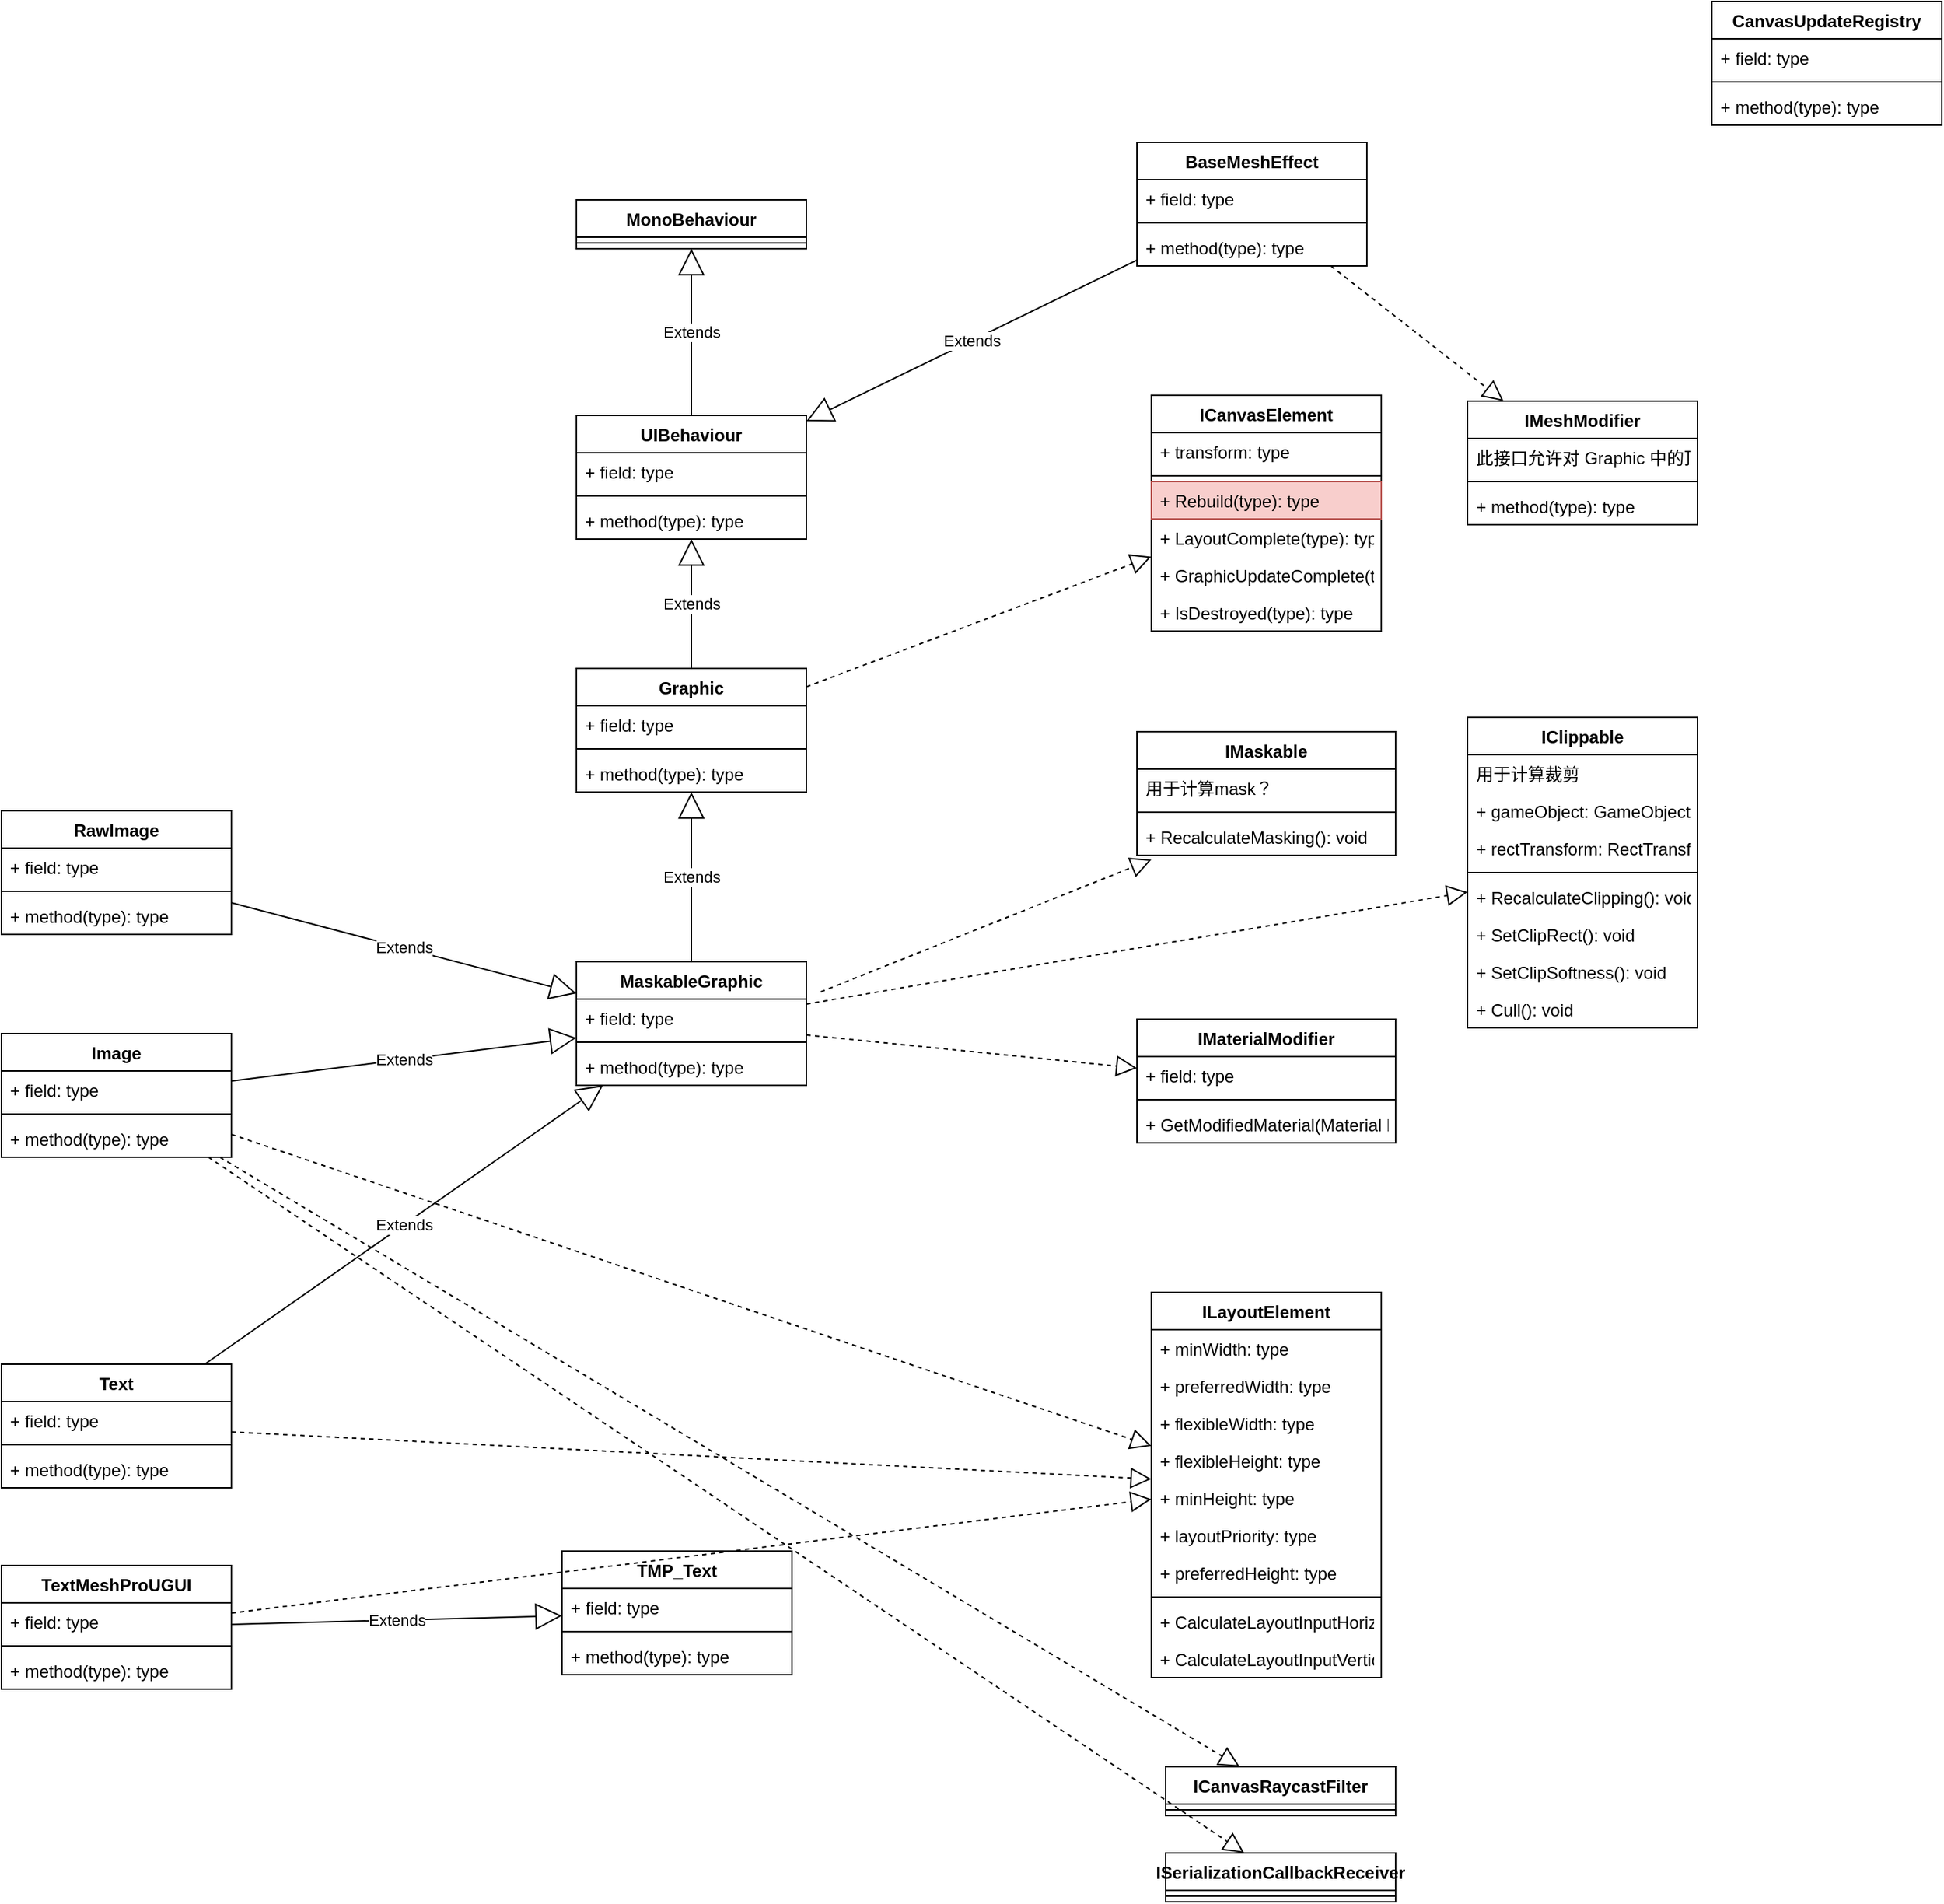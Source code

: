 <mxfile version="14.4.3" type="github">
  <diagram id="T_R-zbpseMZuv5c5Yp0V" name="Page-1">
    <mxGraphModel dx="2143" dy="1882" grid="1" gridSize="10" guides="1" tooltips="1" connect="1" arrows="1" fold="1" page="1" pageScale="1" pageWidth="827" pageHeight="1169" math="0" shadow="0">
      <root>
        <mxCell id="0" />
        <mxCell id="1" parent="0" />
        <mxCell id="h0jG4Cm5XonNIzGneuyf-1" value="Text" style="swimlane;fontStyle=1;align=center;verticalAlign=top;childLayout=stackLayout;horizontal=1;startSize=26;horizontalStack=0;resizeParent=1;resizeParentMax=0;resizeLast=0;collapsible=1;marginBottom=0;" parent="1" vertex="1">
          <mxGeometry x="-100" y="510" width="160" height="86" as="geometry" />
        </mxCell>
        <mxCell id="h0jG4Cm5XonNIzGneuyf-2" value="+ field: type" style="text;strokeColor=none;fillColor=none;align=left;verticalAlign=top;spacingLeft=4;spacingRight=4;overflow=hidden;rotatable=0;points=[[0,0.5],[1,0.5]];portConstraint=eastwest;" parent="h0jG4Cm5XonNIzGneuyf-1" vertex="1">
          <mxGeometry y="26" width="160" height="26" as="geometry" />
        </mxCell>
        <mxCell id="h0jG4Cm5XonNIzGneuyf-3" value="" style="line;strokeWidth=1;fillColor=none;align=left;verticalAlign=middle;spacingTop=-1;spacingLeft=3;spacingRight=3;rotatable=0;labelPosition=right;points=[];portConstraint=eastwest;" parent="h0jG4Cm5XonNIzGneuyf-1" vertex="1">
          <mxGeometry y="52" width="160" height="8" as="geometry" />
        </mxCell>
        <mxCell id="h0jG4Cm5XonNIzGneuyf-4" value="+ method(type): type" style="text;strokeColor=none;fillColor=none;align=left;verticalAlign=top;spacingLeft=4;spacingRight=4;overflow=hidden;rotatable=0;points=[[0,0.5],[1,0.5]];portConstraint=eastwest;" parent="h0jG4Cm5XonNIzGneuyf-1" vertex="1">
          <mxGeometry y="60" width="160" height="26" as="geometry" />
        </mxCell>
        <mxCell id="h0jG4Cm5XonNIzGneuyf-5" value="MaskableGraphic" style="swimlane;fontStyle=1;align=center;verticalAlign=top;childLayout=stackLayout;horizontal=1;startSize=26;horizontalStack=0;resizeParent=1;resizeParentMax=0;resizeLast=0;collapsible=1;marginBottom=0;" parent="1" vertex="1">
          <mxGeometry x="300" y="230" width="160" height="86" as="geometry" />
        </mxCell>
        <mxCell id="h0jG4Cm5XonNIzGneuyf-6" value="+ field: type" style="text;strokeColor=none;fillColor=none;align=left;verticalAlign=top;spacingLeft=4;spacingRight=4;overflow=hidden;rotatable=0;points=[[0,0.5],[1,0.5]];portConstraint=eastwest;" parent="h0jG4Cm5XonNIzGneuyf-5" vertex="1">
          <mxGeometry y="26" width="160" height="26" as="geometry" />
        </mxCell>
        <mxCell id="h0jG4Cm5XonNIzGneuyf-7" value="" style="line;strokeWidth=1;fillColor=none;align=left;verticalAlign=middle;spacingTop=-1;spacingLeft=3;spacingRight=3;rotatable=0;labelPosition=right;points=[];portConstraint=eastwest;" parent="h0jG4Cm5XonNIzGneuyf-5" vertex="1">
          <mxGeometry y="52" width="160" height="8" as="geometry" />
        </mxCell>
        <mxCell id="h0jG4Cm5XonNIzGneuyf-8" value="+ method(type): type" style="text;strokeColor=none;fillColor=none;align=left;verticalAlign=top;spacingLeft=4;spacingRight=4;overflow=hidden;rotatable=0;points=[[0,0.5],[1,0.5]];portConstraint=eastwest;" parent="h0jG4Cm5XonNIzGneuyf-5" vertex="1">
          <mxGeometry y="60" width="160" height="26" as="geometry" />
        </mxCell>
        <mxCell id="h0jG4Cm5XonNIzGneuyf-9" value="ILayoutElement" style="swimlane;fontStyle=1;align=center;verticalAlign=top;childLayout=stackLayout;horizontal=1;startSize=26;horizontalStack=0;resizeParent=1;resizeParentMax=0;resizeLast=0;collapsible=1;marginBottom=0;" parent="1" vertex="1">
          <mxGeometry x="700" y="460" width="160" height="268" as="geometry" />
        </mxCell>
        <mxCell id="h0jG4Cm5XonNIzGneuyf-10" value="+ minWidth: type" style="text;strokeColor=none;fillColor=none;align=left;verticalAlign=top;spacingLeft=4;spacingRight=4;overflow=hidden;rotatable=0;points=[[0,0.5],[1,0.5]];portConstraint=eastwest;" parent="h0jG4Cm5XonNIzGneuyf-9" vertex="1">
          <mxGeometry y="26" width="160" height="26" as="geometry" />
        </mxCell>
        <mxCell id="h0jG4Cm5XonNIzGneuyf-46" value="+ preferredWidth: type" style="text;strokeColor=none;fillColor=none;align=left;verticalAlign=top;spacingLeft=4;spacingRight=4;overflow=hidden;rotatable=0;points=[[0,0.5],[1,0.5]];portConstraint=eastwest;" parent="h0jG4Cm5XonNIzGneuyf-9" vertex="1">
          <mxGeometry y="52" width="160" height="26" as="geometry" />
        </mxCell>
        <mxCell id="h0jG4Cm5XonNIzGneuyf-47" value="+ flexibleWidth: type" style="text;strokeColor=none;fillColor=none;align=left;verticalAlign=top;spacingLeft=4;spacingRight=4;overflow=hidden;rotatable=0;points=[[0,0.5],[1,0.5]];portConstraint=eastwest;" parent="h0jG4Cm5XonNIzGneuyf-9" vertex="1">
          <mxGeometry y="78" width="160" height="26" as="geometry" />
        </mxCell>
        <mxCell id="h0jG4Cm5XonNIzGneuyf-50" value="+ flexibleHeight: type" style="text;strokeColor=none;fillColor=none;align=left;verticalAlign=top;spacingLeft=4;spacingRight=4;overflow=hidden;rotatable=0;points=[[0,0.5],[1,0.5]];portConstraint=eastwest;" parent="h0jG4Cm5XonNIzGneuyf-9" vertex="1">
          <mxGeometry y="104" width="160" height="26" as="geometry" />
        </mxCell>
        <mxCell id="h0jG4Cm5XonNIzGneuyf-48" value="+ minHeight: type" style="text;strokeColor=none;fillColor=none;align=left;verticalAlign=top;spacingLeft=4;spacingRight=4;overflow=hidden;rotatable=0;points=[[0,0.5],[1,0.5]];portConstraint=eastwest;" parent="h0jG4Cm5XonNIzGneuyf-9" vertex="1">
          <mxGeometry y="130" width="160" height="26" as="geometry" />
        </mxCell>
        <mxCell id="h0jG4Cm5XonNIzGneuyf-51" value="+ layoutPriority: type" style="text;strokeColor=none;fillColor=none;align=left;verticalAlign=top;spacingLeft=4;spacingRight=4;overflow=hidden;rotatable=0;points=[[0,0.5],[1,0.5]];portConstraint=eastwest;" parent="h0jG4Cm5XonNIzGneuyf-9" vertex="1">
          <mxGeometry y="156" width="160" height="26" as="geometry" />
        </mxCell>
        <mxCell id="h0jG4Cm5XonNIzGneuyf-49" value="+ preferredHeight: type" style="text;strokeColor=none;fillColor=none;align=left;verticalAlign=top;spacingLeft=4;spacingRight=4;overflow=hidden;rotatable=0;points=[[0,0.5],[1,0.5]];portConstraint=eastwest;" parent="h0jG4Cm5XonNIzGneuyf-9" vertex="1">
          <mxGeometry y="182" width="160" height="26" as="geometry" />
        </mxCell>
        <mxCell id="h0jG4Cm5XonNIzGneuyf-11" value="" style="line;strokeWidth=1;fillColor=none;align=left;verticalAlign=middle;spacingTop=-1;spacingLeft=3;spacingRight=3;rotatable=0;labelPosition=right;points=[];portConstraint=eastwest;" parent="h0jG4Cm5XonNIzGneuyf-9" vertex="1">
          <mxGeometry y="208" width="160" height="8" as="geometry" />
        </mxCell>
        <mxCell id="h0jG4Cm5XonNIzGneuyf-12" value="+ CalculateLayoutInputHorizontal(type): type" style="text;strokeColor=none;fillColor=none;align=left;verticalAlign=top;spacingLeft=4;spacingRight=4;overflow=hidden;rotatable=0;points=[[0,0.5],[1,0.5]];portConstraint=eastwest;" parent="h0jG4Cm5XonNIzGneuyf-9" vertex="1">
          <mxGeometry y="216" width="160" height="26" as="geometry" />
        </mxCell>
        <mxCell id="h0jG4Cm5XonNIzGneuyf-43" value="+ CalculateLayoutInputVertical(type): type" style="text;strokeColor=none;fillColor=none;align=left;verticalAlign=top;spacingLeft=4;spacingRight=4;overflow=hidden;rotatable=0;points=[[0,0.5],[1,0.5]];portConstraint=eastwest;" parent="h0jG4Cm5XonNIzGneuyf-9" vertex="1">
          <mxGeometry y="242" width="160" height="26" as="geometry" />
        </mxCell>
        <mxCell id="h0jG4Cm5XonNIzGneuyf-13" value="Extends" style="endArrow=block;endSize=16;endFill=0;html=1;" parent="1" source="h0jG4Cm5XonNIzGneuyf-1" target="h0jG4Cm5XonNIzGneuyf-5" edge="1">
          <mxGeometry width="160" relative="1" as="geometry">
            <mxPoint x="330" y="410" as="sourcePoint" />
            <mxPoint x="490" y="410" as="targetPoint" />
          </mxGeometry>
        </mxCell>
        <mxCell id="h0jG4Cm5XonNIzGneuyf-15" value="IMaterialModifier" style="swimlane;fontStyle=1;align=center;verticalAlign=top;childLayout=stackLayout;horizontal=1;startSize=26;horizontalStack=0;resizeParent=1;resizeParentMax=0;resizeLast=0;collapsible=1;marginBottom=0;" parent="1" vertex="1">
          <mxGeometry x="690" y="270" width="180" height="86" as="geometry" />
        </mxCell>
        <mxCell id="h0jG4Cm5XonNIzGneuyf-16" value="+ field: type" style="text;strokeColor=none;fillColor=none;align=left;verticalAlign=top;spacingLeft=4;spacingRight=4;overflow=hidden;rotatable=0;points=[[0,0.5],[1,0.5]];portConstraint=eastwest;" parent="h0jG4Cm5XonNIzGneuyf-15" vertex="1">
          <mxGeometry y="26" width="180" height="26" as="geometry" />
        </mxCell>
        <mxCell id="h0jG4Cm5XonNIzGneuyf-17" value="" style="line;strokeWidth=1;fillColor=none;align=left;verticalAlign=middle;spacingTop=-1;spacingLeft=3;spacingRight=3;rotatable=0;labelPosition=right;points=[];portConstraint=eastwest;" parent="h0jG4Cm5XonNIzGneuyf-15" vertex="1">
          <mxGeometry y="52" width="180" height="8" as="geometry" />
        </mxCell>
        <mxCell id="h0jG4Cm5XonNIzGneuyf-18" value="+ GetModifiedMaterial(Material baseMaterial): Material" style="text;strokeColor=none;fillColor=none;align=left;verticalAlign=top;spacingLeft=4;spacingRight=4;overflow=hidden;rotatable=0;points=[[0,0.5],[1,0.5]];portConstraint=eastwest;" parent="h0jG4Cm5XonNIzGneuyf-15" vertex="1">
          <mxGeometry y="60" width="180" height="26" as="geometry" />
        </mxCell>
        <mxCell id="h0jG4Cm5XonNIzGneuyf-19" value="IClippable" style="swimlane;fontStyle=1;align=center;verticalAlign=top;childLayout=stackLayout;horizontal=1;startSize=26;horizontalStack=0;resizeParent=1;resizeParentMax=0;resizeLast=0;collapsible=1;marginBottom=0;" parent="1" vertex="1">
          <mxGeometry x="920" y="60" width="160" height="216" as="geometry" />
        </mxCell>
        <mxCell id="h0jG4Cm5XonNIzGneuyf-20" value="用于计算裁剪" style="text;strokeColor=none;fillColor=none;align=left;verticalAlign=top;spacingLeft=4;spacingRight=4;overflow=hidden;rotatable=0;points=[[0,0.5],[1,0.5]];portConstraint=eastwest;" parent="h0jG4Cm5XonNIzGneuyf-19" vertex="1">
          <mxGeometry y="26" width="160" height="26" as="geometry" />
        </mxCell>
        <mxCell id="h0jG4Cm5XonNIzGneuyf-42" value="+ gameObject: GameObject" style="text;strokeColor=none;fillColor=none;align=left;verticalAlign=top;spacingLeft=4;spacingRight=4;overflow=hidden;rotatable=0;points=[[0,0.5],[1,0.5]];portConstraint=eastwest;" parent="h0jG4Cm5XonNIzGneuyf-19" vertex="1">
          <mxGeometry y="52" width="160" height="26" as="geometry" />
        </mxCell>
        <mxCell id="h0jG4Cm5XonNIzGneuyf-40" value="+ rectTransform: RectTransform" style="text;strokeColor=none;fillColor=none;align=left;verticalAlign=top;spacingLeft=4;spacingRight=4;overflow=hidden;rotatable=0;points=[[0,0.5],[1,0.5]];portConstraint=eastwest;" parent="h0jG4Cm5XonNIzGneuyf-19" vertex="1">
          <mxGeometry y="78" width="160" height="26" as="geometry" />
        </mxCell>
        <mxCell id="h0jG4Cm5XonNIzGneuyf-21" value="" style="line;strokeWidth=1;fillColor=none;align=left;verticalAlign=middle;spacingTop=-1;spacingLeft=3;spacingRight=3;rotatable=0;labelPosition=right;points=[];portConstraint=eastwest;" parent="h0jG4Cm5XonNIzGneuyf-19" vertex="1">
          <mxGeometry y="104" width="160" height="8" as="geometry" />
        </mxCell>
        <mxCell id="h0jG4Cm5XonNIzGneuyf-22" value="+ RecalculateClipping(): void" style="text;strokeColor=none;fillColor=none;align=left;verticalAlign=top;spacingLeft=4;spacingRight=4;overflow=hidden;rotatable=0;points=[[0,0.5],[1,0.5]];portConstraint=eastwest;" parent="h0jG4Cm5XonNIzGneuyf-19" vertex="1">
          <mxGeometry y="112" width="160" height="26" as="geometry" />
        </mxCell>
        <mxCell id="h0jG4Cm5XonNIzGneuyf-37" value="+ SetClipRect(): void" style="text;strokeColor=none;fillColor=none;align=left;verticalAlign=top;spacingLeft=4;spacingRight=4;overflow=hidden;rotatable=0;points=[[0,0.5],[1,0.5]];portConstraint=eastwest;" parent="h0jG4Cm5XonNIzGneuyf-19" vertex="1">
          <mxGeometry y="138" width="160" height="26" as="geometry" />
        </mxCell>
        <mxCell id="h0jG4Cm5XonNIzGneuyf-38" value="+ SetClipSoftness(): void" style="text;strokeColor=none;fillColor=none;align=left;verticalAlign=top;spacingLeft=4;spacingRight=4;overflow=hidden;rotatable=0;points=[[0,0.5],[1,0.5]];portConstraint=eastwest;" parent="h0jG4Cm5XonNIzGneuyf-19" vertex="1">
          <mxGeometry y="164" width="160" height="26" as="geometry" />
        </mxCell>
        <mxCell id="h0jG4Cm5XonNIzGneuyf-39" value="+ Cull(): void" style="text;strokeColor=none;fillColor=none;align=left;verticalAlign=top;spacingLeft=4;spacingRight=4;overflow=hidden;rotatable=0;points=[[0,0.5],[1,0.5]];portConstraint=eastwest;" parent="h0jG4Cm5XonNIzGneuyf-19" vertex="1">
          <mxGeometry y="190" width="160" height="26" as="geometry" />
        </mxCell>
        <mxCell id="h0jG4Cm5XonNIzGneuyf-23" value="IMaskable" style="swimlane;fontStyle=1;align=center;verticalAlign=top;childLayout=stackLayout;horizontal=1;startSize=26;horizontalStack=0;resizeParent=1;resizeParentMax=0;resizeLast=0;collapsible=1;marginBottom=0;" parent="1" vertex="1">
          <mxGeometry x="690" y="70" width="180" height="86" as="geometry" />
        </mxCell>
        <mxCell id="h0jG4Cm5XonNIzGneuyf-24" value="用于计算mask？" style="text;strokeColor=none;fillColor=none;align=left;verticalAlign=top;spacingLeft=4;spacingRight=4;overflow=hidden;rotatable=0;points=[[0,0.5],[1,0.5]];portConstraint=eastwest;" parent="h0jG4Cm5XonNIzGneuyf-23" vertex="1">
          <mxGeometry y="26" width="180" height="26" as="geometry" />
        </mxCell>
        <mxCell id="h0jG4Cm5XonNIzGneuyf-25" value="" style="line;strokeWidth=1;fillColor=none;align=left;verticalAlign=middle;spacingTop=-1;spacingLeft=3;spacingRight=3;rotatable=0;labelPosition=right;points=[];portConstraint=eastwest;" parent="h0jG4Cm5XonNIzGneuyf-23" vertex="1">
          <mxGeometry y="52" width="180" height="8" as="geometry" />
        </mxCell>
        <mxCell id="h0jG4Cm5XonNIzGneuyf-26" value="+ RecalculateMasking(): void" style="text;strokeColor=none;fillColor=none;align=left;verticalAlign=top;spacingLeft=4;spacingRight=4;overflow=hidden;rotatable=0;points=[[0,0.5],[1,0.5]];portConstraint=eastwest;" parent="h0jG4Cm5XonNIzGneuyf-23" vertex="1">
          <mxGeometry y="60" width="180" height="26" as="geometry" />
        </mxCell>
        <mxCell id="h0jG4Cm5XonNIzGneuyf-27" value="Graphic" style="swimlane;fontStyle=1;align=center;verticalAlign=top;childLayout=stackLayout;horizontal=1;startSize=26;horizontalStack=0;resizeParent=1;resizeParentMax=0;resizeLast=0;collapsible=1;marginBottom=0;" parent="1" vertex="1">
          <mxGeometry x="300" y="26" width="160" height="86" as="geometry" />
        </mxCell>
        <mxCell id="h0jG4Cm5XonNIzGneuyf-28" value="+ field: type" style="text;strokeColor=none;fillColor=none;align=left;verticalAlign=top;spacingLeft=4;spacingRight=4;overflow=hidden;rotatable=0;points=[[0,0.5],[1,0.5]];portConstraint=eastwest;" parent="h0jG4Cm5XonNIzGneuyf-27" vertex="1">
          <mxGeometry y="26" width="160" height="26" as="geometry" />
        </mxCell>
        <mxCell id="h0jG4Cm5XonNIzGneuyf-29" value="" style="line;strokeWidth=1;fillColor=none;align=left;verticalAlign=middle;spacingTop=-1;spacingLeft=3;spacingRight=3;rotatable=0;labelPosition=right;points=[];portConstraint=eastwest;" parent="h0jG4Cm5XonNIzGneuyf-27" vertex="1">
          <mxGeometry y="52" width="160" height="8" as="geometry" />
        </mxCell>
        <mxCell id="h0jG4Cm5XonNIzGneuyf-30" value="+ method(type): type" style="text;strokeColor=none;fillColor=none;align=left;verticalAlign=top;spacingLeft=4;spacingRight=4;overflow=hidden;rotatable=0;points=[[0,0.5],[1,0.5]];portConstraint=eastwest;" parent="h0jG4Cm5XonNIzGneuyf-27" vertex="1">
          <mxGeometry y="60" width="160" height="26" as="geometry" />
        </mxCell>
        <mxCell id="h0jG4Cm5XonNIzGneuyf-31" value="Extends" style="endArrow=block;endSize=16;endFill=0;html=1;" parent="1" source="h0jG4Cm5XonNIzGneuyf-5" target="h0jG4Cm5XonNIzGneuyf-27" edge="1">
          <mxGeometry width="160" relative="1" as="geometry">
            <mxPoint x="370" y="274" as="sourcePoint" />
            <mxPoint x="370" y="150" as="targetPoint" />
          </mxGeometry>
        </mxCell>
        <mxCell id="h0jG4Cm5XonNIzGneuyf-32" value="" style="endArrow=block;dashed=1;endFill=0;endSize=12;html=1;" parent="1" source="h0jG4Cm5XonNIzGneuyf-27" target="h0jG4Cm5XonNIzGneuyf-57" edge="1">
          <mxGeometry width="160" relative="1" as="geometry">
            <mxPoint x="410" y="240" as="sourcePoint" />
            <mxPoint x="650" y="130" as="targetPoint" />
          </mxGeometry>
        </mxCell>
        <mxCell id="h0jG4Cm5XonNIzGneuyf-33" value="" style="endArrow=block;dashed=1;endFill=0;endSize=12;html=1;" parent="1" source="h0jG4Cm5XonNIzGneuyf-5" target="h0jG4Cm5XonNIzGneuyf-19" edge="1">
          <mxGeometry width="160" relative="1" as="geometry">
            <mxPoint x="463.058" y="36" as="sourcePoint" />
            <mxPoint x="666.942" y="-84" as="targetPoint" />
          </mxGeometry>
        </mxCell>
        <mxCell id="h0jG4Cm5XonNIzGneuyf-34" value="" style="endArrow=block;dashed=1;endFill=0;endSize=12;html=1;" parent="1" source="h0jG4Cm5XonNIzGneuyf-5" target="h0jG4Cm5XonNIzGneuyf-15" edge="1">
          <mxGeometry width="160" relative="1" as="geometry">
            <mxPoint x="470" y="59.343" as="sourcePoint" />
            <mxPoint x="660" y="12.657" as="targetPoint" />
          </mxGeometry>
        </mxCell>
        <mxCell id="h0jG4Cm5XonNIzGneuyf-35" value="" style="endArrow=block;dashed=1;endFill=0;endSize=12;html=1;" parent="1" source="h0jG4Cm5XonNIzGneuyf-1" target="h0jG4Cm5XonNIzGneuyf-9" edge="1">
          <mxGeometry width="160" relative="1" as="geometry">
            <mxPoint x="470" y="84.486" as="sourcePoint" />
            <mxPoint x="660" y="97.514" as="targetPoint" />
          </mxGeometry>
        </mxCell>
        <mxCell id="h0jG4Cm5XonNIzGneuyf-53" value="UIBehaviour" style="swimlane;fontStyle=1;align=center;verticalAlign=top;childLayout=stackLayout;horizontal=1;startSize=26;horizontalStack=0;resizeParent=1;resizeParentMax=0;resizeLast=0;collapsible=1;marginBottom=0;" parent="1" vertex="1">
          <mxGeometry x="300" y="-150" width="160" height="86" as="geometry" />
        </mxCell>
        <mxCell id="h0jG4Cm5XonNIzGneuyf-54" value="+ field: type" style="text;strokeColor=none;fillColor=none;align=left;verticalAlign=top;spacingLeft=4;spacingRight=4;overflow=hidden;rotatable=0;points=[[0,0.5],[1,0.5]];portConstraint=eastwest;" parent="h0jG4Cm5XonNIzGneuyf-53" vertex="1">
          <mxGeometry y="26" width="160" height="26" as="geometry" />
        </mxCell>
        <mxCell id="h0jG4Cm5XonNIzGneuyf-55" value="" style="line;strokeWidth=1;fillColor=none;align=left;verticalAlign=middle;spacingTop=-1;spacingLeft=3;spacingRight=3;rotatable=0;labelPosition=right;points=[];portConstraint=eastwest;" parent="h0jG4Cm5XonNIzGneuyf-53" vertex="1">
          <mxGeometry y="52" width="160" height="8" as="geometry" />
        </mxCell>
        <mxCell id="h0jG4Cm5XonNIzGneuyf-56" value="+ method(type): type" style="text;strokeColor=none;fillColor=none;align=left;verticalAlign=top;spacingLeft=4;spacingRight=4;overflow=hidden;rotatable=0;points=[[0,0.5],[1,0.5]];portConstraint=eastwest;" parent="h0jG4Cm5XonNIzGneuyf-53" vertex="1">
          <mxGeometry y="60" width="160" height="26" as="geometry" />
        </mxCell>
        <mxCell id="h0jG4Cm5XonNIzGneuyf-57" value="ICanvasElement" style="swimlane;fontStyle=1;align=center;verticalAlign=top;childLayout=stackLayout;horizontal=1;startSize=26;horizontalStack=0;resizeParent=1;resizeParentMax=0;resizeLast=0;collapsible=1;marginBottom=0;" parent="1" vertex="1">
          <mxGeometry x="700" y="-164" width="160" height="164" as="geometry" />
        </mxCell>
        <mxCell id="h0jG4Cm5XonNIzGneuyf-58" value="+ transform: type" style="text;strokeColor=none;fillColor=none;align=left;verticalAlign=top;spacingLeft=4;spacingRight=4;overflow=hidden;rotatable=0;points=[[0,0.5],[1,0.5]];portConstraint=eastwest;" parent="h0jG4Cm5XonNIzGneuyf-57" vertex="1">
          <mxGeometry y="26" width="160" height="26" as="geometry" />
        </mxCell>
        <mxCell id="h0jG4Cm5XonNIzGneuyf-59" value="" style="line;strokeWidth=1;fillColor=none;align=left;verticalAlign=middle;spacingTop=-1;spacingLeft=3;spacingRight=3;rotatable=0;labelPosition=right;points=[];portConstraint=eastwest;" parent="h0jG4Cm5XonNIzGneuyf-57" vertex="1">
          <mxGeometry y="52" width="160" height="8" as="geometry" />
        </mxCell>
        <mxCell id="h0jG4Cm5XonNIzGneuyf-60" value="+ Rebuild(type): type" style="text;strokeColor=#b85450;fillColor=#f8cecc;align=left;verticalAlign=top;spacingLeft=4;spacingRight=4;overflow=hidden;rotatable=0;points=[[0,0.5],[1,0.5]];portConstraint=eastwest;" parent="h0jG4Cm5XonNIzGneuyf-57" vertex="1">
          <mxGeometry y="60" width="160" height="26" as="geometry" />
        </mxCell>
        <mxCell id="h0jG4Cm5XonNIzGneuyf-62" value="+ LayoutComplete(type): type" style="text;strokeColor=none;fillColor=none;align=left;verticalAlign=top;spacingLeft=4;spacingRight=4;overflow=hidden;rotatable=0;points=[[0,0.5],[1,0.5]];portConstraint=eastwest;" parent="h0jG4Cm5XonNIzGneuyf-57" vertex="1">
          <mxGeometry y="86" width="160" height="26" as="geometry" />
        </mxCell>
        <mxCell id="h0jG4Cm5XonNIzGneuyf-63" value="+ GraphicUpdateComplete(type): type" style="text;strokeColor=none;fillColor=none;align=left;verticalAlign=top;spacingLeft=4;spacingRight=4;overflow=hidden;rotatable=0;points=[[0,0.5],[1,0.5]];portConstraint=eastwest;" parent="h0jG4Cm5XonNIzGneuyf-57" vertex="1">
          <mxGeometry y="112" width="160" height="26" as="geometry" />
        </mxCell>
        <mxCell id="h0jG4Cm5XonNIzGneuyf-64" value="+ IsDestroyed(type): type" style="text;strokeColor=none;fillColor=none;align=left;verticalAlign=top;spacingLeft=4;spacingRight=4;overflow=hidden;rotatable=0;points=[[0,0.5],[1,0.5]];portConstraint=eastwest;" parent="h0jG4Cm5XonNIzGneuyf-57" vertex="1">
          <mxGeometry y="138" width="160" height="26" as="geometry" />
        </mxCell>
        <mxCell id="h0jG4Cm5XonNIzGneuyf-61" value="" style="endArrow=block;dashed=1;endFill=0;endSize=12;html=1;" parent="1" edge="1">
          <mxGeometry width="160" relative="1" as="geometry">
            <mxPoint x="470" y="251" as="sourcePoint" />
            <mxPoint x="700" y="159" as="targetPoint" />
          </mxGeometry>
        </mxCell>
        <mxCell id="h0jG4Cm5XonNIzGneuyf-65" value="Extends" style="endArrow=block;endSize=16;endFill=0;html=1;" parent="1" source="h0jG4Cm5XonNIzGneuyf-27" target="h0jG4Cm5XonNIzGneuyf-53" edge="1">
          <mxGeometry width="160" relative="1" as="geometry">
            <mxPoint x="390" y="240" as="sourcePoint" />
            <mxPoint x="390" y="122" as="targetPoint" />
          </mxGeometry>
        </mxCell>
        <mxCell id="h0jG4Cm5XonNIzGneuyf-66" value="MonoBehaviour" style="swimlane;fontStyle=1;align=center;verticalAlign=top;childLayout=stackLayout;horizontal=1;startSize=26;horizontalStack=0;resizeParent=1;resizeParentMax=0;resizeLast=0;collapsible=1;marginBottom=0;" parent="1" vertex="1">
          <mxGeometry x="300" y="-300" width="160" height="34" as="geometry" />
        </mxCell>
        <mxCell id="h0jG4Cm5XonNIzGneuyf-68" value="" style="line;strokeWidth=1;fillColor=none;align=left;verticalAlign=middle;spacingTop=-1;spacingLeft=3;spacingRight=3;rotatable=0;labelPosition=right;points=[];portConstraint=eastwest;" parent="h0jG4Cm5XonNIzGneuyf-66" vertex="1">
          <mxGeometry y="26" width="160" height="8" as="geometry" />
        </mxCell>
        <mxCell id="h0jG4Cm5XonNIzGneuyf-70" value="Extends" style="endArrow=block;endSize=16;endFill=0;html=1;" parent="1" source="h0jG4Cm5XonNIzGneuyf-53" target="h0jG4Cm5XonNIzGneuyf-66" edge="1">
          <mxGeometry width="160" relative="1" as="geometry">
            <mxPoint x="390" y="36" as="sourcePoint" />
            <mxPoint x="390" y="-54" as="targetPoint" />
          </mxGeometry>
        </mxCell>
        <mxCell id="h0jG4Cm5XonNIzGneuyf-71" value="Image" style="swimlane;fontStyle=1;align=center;verticalAlign=top;childLayout=stackLayout;horizontal=1;startSize=26;horizontalStack=0;resizeParent=1;resizeParentMax=0;resizeLast=0;collapsible=1;marginBottom=0;" parent="1" vertex="1">
          <mxGeometry x="-100" y="280" width="160" height="86" as="geometry" />
        </mxCell>
        <mxCell id="h0jG4Cm5XonNIzGneuyf-72" value="+ field: type" style="text;strokeColor=none;fillColor=none;align=left;verticalAlign=top;spacingLeft=4;spacingRight=4;overflow=hidden;rotatable=0;points=[[0,0.5],[1,0.5]];portConstraint=eastwest;" parent="h0jG4Cm5XonNIzGneuyf-71" vertex="1">
          <mxGeometry y="26" width="160" height="26" as="geometry" />
        </mxCell>
        <mxCell id="h0jG4Cm5XonNIzGneuyf-73" value="" style="line;strokeWidth=1;fillColor=none;align=left;verticalAlign=middle;spacingTop=-1;spacingLeft=3;spacingRight=3;rotatable=0;labelPosition=right;points=[];portConstraint=eastwest;" parent="h0jG4Cm5XonNIzGneuyf-71" vertex="1">
          <mxGeometry y="52" width="160" height="8" as="geometry" />
        </mxCell>
        <mxCell id="h0jG4Cm5XonNIzGneuyf-74" value="+ method(type): type" style="text;strokeColor=none;fillColor=none;align=left;verticalAlign=top;spacingLeft=4;spacingRight=4;overflow=hidden;rotatable=0;points=[[0,0.5],[1,0.5]];portConstraint=eastwest;" parent="h0jG4Cm5XonNIzGneuyf-71" vertex="1">
          <mxGeometry y="60" width="160" height="26" as="geometry" />
        </mxCell>
        <mxCell id="h0jG4Cm5XonNIzGneuyf-75" value="Extends" style="endArrow=block;endSize=16;endFill=0;html=1;" parent="1" source="h0jG4Cm5XonNIzGneuyf-71" target="h0jG4Cm5XonNIzGneuyf-5" edge="1">
          <mxGeometry width="160" relative="1" as="geometry">
            <mxPoint x="390" y="450" as="sourcePoint" />
            <mxPoint x="390" y="326" as="targetPoint" />
          </mxGeometry>
        </mxCell>
        <mxCell id="h0jG4Cm5XonNIzGneuyf-76" value="" style="endArrow=block;dashed=1;endFill=0;endSize=12;html=1;" parent="1" source="h0jG4Cm5XonNIzGneuyf-71" target="h0jG4Cm5XonNIzGneuyf-9" edge="1">
          <mxGeometry width="160" relative="1" as="geometry">
            <mxPoint x="470" y="506.854" as="sourcePoint" />
            <mxPoint x="720" y="550.146" as="targetPoint" />
          </mxGeometry>
        </mxCell>
        <mxCell id="h0jG4Cm5XonNIzGneuyf-77" value="ISerializationCallbackReceiver" style="swimlane;fontStyle=1;align=center;verticalAlign=top;childLayout=stackLayout;horizontal=1;startSize=26;horizontalStack=0;resizeParent=1;resizeParentMax=0;resizeLast=0;collapsible=1;marginBottom=0;" parent="1" vertex="1">
          <mxGeometry x="710" y="850" width="160" height="34" as="geometry" />
        </mxCell>
        <mxCell id="h0jG4Cm5XonNIzGneuyf-79" value="" style="line;strokeWidth=1;fillColor=none;align=left;verticalAlign=middle;spacingTop=-1;spacingLeft=3;spacingRight=3;rotatable=0;labelPosition=right;points=[];portConstraint=eastwest;" parent="h0jG4Cm5XonNIzGneuyf-77" vertex="1">
          <mxGeometry y="26" width="160" height="8" as="geometry" />
        </mxCell>
        <mxCell id="h0jG4Cm5XonNIzGneuyf-81" value="ICanvasRaycastFilter" style="swimlane;fontStyle=1;align=center;verticalAlign=top;childLayout=stackLayout;horizontal=1;startSize=26;horizontalStack=0;resizeParent=1;resizeParentMax=0;resizeLast=0;collapsible=1;marginBottom=0;" parent="1" vertex="1">
          <mxGeometry x="710" y="790" width="160" height="34" as="geometry" />
        </mxCell>
        <mxCell id="h0jG4Cm5XonNIzGneuyf-83" value="" style="line;strokeWidth=1;fillColor=none;align=left;verticalAlign=middle;spacingTop=-1;spacingLeft=3;spacingRight=3;rotatable=0;labelPosition=right;points=[];portConstraint=eastwest;" parent="h0jG4Cm5XonNIzGneuyf-81" vertex="1">
          <mxGeometry y="26" width="160" height="8" as="geometry" />
        </mxCell>
        <mxCell id="h0jG4Cm5XonNIzGneuyf-85" value="" style="endArrow=block;dashed=1;endFill=0;endSize=12;html=1;" parent="1" source="h0jG4Cm5XonNIzGneuyf-71" target="h0jG4Cm5XonNIzGneuyf-77" edge="1">
          <mxGeometry width="160" relative="1" as="geometry">
            <mxPoint x="-60" y="687.996" as="sourcePoint" />
            <mxPoint x="520" y="743.644" as="targetPoint" />
          </mxGeometry>
        </mxCell>
        <mxCell id="h0jG4Cm5XonNIzGneuyf-86" value="" style="endArrow=block;dashed=1;endFill=0;endSize=12;html=1;" parent="1" source="h0jG4Cm5XonNIzGneuyf-71" target="h0jG4Cm5XonNIzGneuyf-81" edge="1">
          <mxGeometry width="160" relative="1" as="geometry">
            <mxPoint x="30" y="350" as="sourcePoint" />
            <mxPoint x="-90" y="320" as="targetPoint" />
          </mxGeometry>
        </mxCell>
        <mxCell id="h0jG4Cm5XonNIzGneuyf-87" value="RawImage" style="swimlane;fontStyle=1;align=center;verticalAlign=top;childLayout=stackLayout;horizontal=1;startSize=26;horizontalStack=0;resizeParent=1;resizeParentMax=0;resizeLast=0;collapsible=1;marginBottom=0;" parent="1" vertex="1">
          <mxGeometry x="-100" y="125" width="160" height="86" as="geometry" />
        </mxCell>
        <mxCell id="h0jG4Cm5XonNIzGneuyf-88" value="+ field: type" style="text;strokeColor=none;fillColor=none;align=left;verticalAlign=top;spacingLeft=4;spacingRight=4;overflow=hidden;rotatable=0;points=[[0,0.5],[1,0.5]];portConstraint=eastwest;" parent="h0jG4Cm5XonNIzGneuyf-87" vertex="1">
          <mxGeometry y="26" width="160" height="26" as="geometry" />
        </mxCell>
        <mxCell id="h0jG4Cm5XonNIzGneuyf-89" value="" style="line;strokeWidth=1;fillColor=none;align=left;verticalAlign=middle;spacingTop=-1;spacingLeft=3;spacingRight=3;rotatable=0;labelPosition=right;points=[];portConstraint=eastwest;" parent="h0jG4Cm5XonNIzGneuyf-87" vertex="1">
          <mxGeometry y="52" width="160" height="8" as="geometry" />
        </mxCell>
        <mxCell id="h0jG4Cm5XonNIzGneuyf-90" value="+ method(type): type" style="text;strokeColor=none;fillColor=none;align=left;verticalAlign=top;spacingLeft=4;spacingRight=4;overflow=hidden;rotatable=0;points=[[0,0.5],[1,0.5]];portConstraint=eastwest;" parent="h0jG4Cm5XonNIzGneuyf-87" vertex="1">
          <mxGeometry y="60" width="160" height="26" as="geometry" />
        </mxCell>
        <mxCell id="h0jG4Cm5XonNIzGneuyf-91" value="Extends" style="endArrow=block;endSize=16;endFill=0;html=1;" parent="1" source="h0jG4Cm5XonNIzGneuyf-87" target="h0jG4Cm5XonNIzGneuyf-5" edge="1">
          <mxGeometry width="160" relative="1" as="geometry">
            <mxPoint x="127.571" y="450" as="sourcePoint" />
            <mxPoint x="322.429" y="326" as="targetPoint" />
          </mxGeometry>
        </mxCell>
        <mxCell id="h0jG4Cm5XonNIzGneuyf-92" value="TextMeshProUGUI" style="swimlane;fontStyle=1;align=center;verticalAlign=top;childLayout=stackLayout;horizontal=1;startSize=26;horizontalStack=0;resizeParent=1;resizeParentMax=0;resizeLast=0;collapsible=1;marginBottom=0;" parent="1" vertex="1">
          <mxGeometry x="-100" y="650" width="160" height="86" as="geometry" />
        </mxCell>
        <mxCell id="h0jG4Cm5XonNIzGneuyf-93" value="+ field: type" style="text;strokeColor=none;fillColor=none;align=left;verticalAlign=top;spacingLeft=4;spacingRight=4;overflow=hidden;rotatable=0;points=[[0,0.5],[1,0.5]];portConstraint=eastwest;" parent="h0jG4Cm5XonNIzGneuyf-92" vertex="1">
          <mxGeometry y="26" width="160" height="26" as="geometry" />
        </mxCell>
        <mxCell id="h0jG4Cm5XonNIzGneuyf-94" value="" style="line;strokeWidth=1;fillColor=none;align=left;verticalAlign=middle;spacingTop=-1;spacingLeft=3;spacingRight=3;rotatable=0;labelPosition=right;points=[];portConstraint=eastwest;" parent="h0jG4Cm5XonNIzGneuyf-92" vertex="1">
          <mxGeometry y="52" width="160" height="8" as="geometry" />
        </mxCell>
        <mxCell id="h0jG4Cm5XonNIzGneuyf-95" value="+ method(type): type" style="text;strokeColor=none;fillColor=none;align=left;verticalAlign=top;spacingLeft=4;spacingRight=4;overflow=hidden;rotatable=0;points=[[0,0.5],[1,0.5]];portConstraint=eastwest;" parent="h0jG4Cm5XonNIzGneuyf-92" vertex="1">
          <mxGeometry y="60" width="160" height="26" as="geometry" />
        </mxCell>
        <mxCell id="h0jG4Cm5XonNIzGneuyf-96" value="TMP_Text" style="swimlane;fontStyle=1;align=center;verticalAlign=top;childLayout=stackLayout;horizontal=1;startSize=26;horizontalStack=0;resizeParent=1;resizeParentMax=0;resizeLast=0;collapsible=1;marginBottom=0;" parent="1" vertex="1">
          <mxGeometry x="290" y="640" width="160" height="86" as="geometry" />
        </mxCell>
        <mxCell id="h0jG4Cm5XonNIzGneuyf-97" value="+ field: type" style="text;strokeColor=none;fillColor=none;align=left;verticalAlign=top;spacingLeft=4;spacingRight=4;overflow=hidden;rotatable=0;points=[[0,0.5],[1,0.5]];portConstraint=eastwest;" parent="h0jG4Cm5XonNIzGneuyf-96" vertex="1">
          <mxGeometry y="26" width="160" height="26" as="geometry" />
        </mxCell>
        <mxCell id="h0jG4Cm5XonNIzGneuyf-98" value="" style="line;strokeWidth=1;fillColor=none;align=left;verticalAlign=middle;spacingTop=-1;spacingLeft=3;spacingRight=3;rotatable=0;labelPosition=right;points=[];portConstraint=eastwest;" parent="h0jG4Cm5XonNIzGneuyf-96" vertex="1">
          <mxGeometry y="52" width="160" height="8" as="geometry" />
        </mxCell>
        <mxCell id="h0jG4Cm5XonNIzGneuyf-99" value="+ method(type): type" style="text;strokeColor=none;fillColor=none;align=left;verticalAlign=top;spacingLeft=4;spacingRight=4;overflow=hidden;rotatable=0;points=[[0,0.5],[1,0.5]];portConstraint=eastwest;" parent="h0jG4Cm5XonNIzGneuyf-96" vertex="1">
          <mxGeometry y="60" width="160" height="26" as="geometry" />
        </mxCell>
        <mxCell id="h0jG4Cm5XonNIzGneuyf-100" value="" style="endArrow=block;dashed=1;endFill=0;endSize=12;html=1;" parent="1" source="h0jG4Cm5XonNIzGneuyf-92" target="h0jG4Cm5XonNIzGneuyf-9" edge="1">
          <mxGeometry width="160" relative="1" as="geometry">
            <mxPoint x="70" y="567.1" as="sourcePoint" />
            <mxPoint x="710" y="599.9" as="targetPoint" />
          </mxGeometry>
        </mxCell>
        <mxCell id="h0jG4Cm5XonNIzGneuyf-101" value="Extends" style="endArrow=block;endSize=16;endFill=0;html=1;" parent="1" source="h0jG4Cm5XonNIzGneuyf-92" target="h0jG4Cm5XonNIzGneuyf-96" edge="1">
          <mxGeometry width="160" relative="1" as="geometry">
            <mxPoint x="51.429" y="520.0" as="sourcePoint" />
            <mxPoint x="328.571" y="326" as="targetPoint" />
          </mxGeometry>
        </mxCell>
        <mxCell id="oc2KxfiGR2zmgwdzBrra-5" value="CanvasUpdateRegistry" style="swimlane;fontStyle=1;align=center;verticalAlign=top;childLayout=stackLayout;horizontal=1;startSize=26;horizontalStack=0;resizeParent=1;resizeParentMax=0;resizeLast=0;collapsible=1;marginBottom=0;" parent="1" vertex="1">
          <mxGeometry x="1090" y="-438" width="160" height="86" as="geometry" />
        </mxCell>
        <mxCell id="oc2KxfiGR2zmgwdzBrra-6" value="+ field: type" style="text;strokeColor=none;fillColor=none;align=left;verticalAlign=top;spacingLeft=4;spacingRight=4;overflow=hidden;rotatable=0;points=[[0,0.5],[1,0.5]];portConstraint=eastwest;" parent="oc2KxfiGR2zmgwdzBrra-5" vertex="1">
          <mxGeometry y="26" width="160" height="26" as="geometry" />
        </mxCell>
        <mxCell id="oc2KxfiGR2zmgwdzBrra-7" value="" style="line;strokeWidth=1;fillColor=none;align=left;verticalAlign=middle;spacingTop=-1;spacingLeft=3;spacingRight=3;rotatable=0;labelPosition=right;points=[];portConstraint=eastwest;" parent="oc2KxfiGR2zmgwdzBrra-5" vertex="1">
          <mxGeometry y="52" width="160" height="8" as="geometry" />
        </mxCell>
        <mxCell id="oc2KxfiGR2zmgwdzBrra-8" value="+ method(type): type" style="text;strokeColor=none;fillColor=none;align=left;verticalAlign=top;spacingLeft=4;spacingRight=4;overflow=hidden;rotatable=0;points=[[0,0.5],[1,0.5]];portConstraint=eastwest;" parent="oc2KxfiGR2zmgwdzBrra-5" vertex="1">
          <mxGeometry y="60" width="160" height="26" as="geometry" />
        </mxCell>
        <mxCell id="rjhpwPjPbANq3DwPLou4-1" value="IMeshModifier" style="swimlane;fontStyle=1;align=center;verticalAlign=top;childLayout=stackLayout;horizontal=1;startSize=26;horizontalStack=0;resizeParent=1;resizeParentMax=0;resizeLast=0;collapsible=1;marginBottom=0;" vertex="1" parent="1">
          <mxGeometry x="920" y="-160" width="160" height="86" as="geometry" />
        </mxCell>
        <mxCell id="rjhpwPjPbANq3DwPLou4-2" value="此接口允许对 Graphic 中的顶点在被传递给 CanvasRenderer 之前进行修改" style="text;strokeColor=none;fillColor=none;align=left;verticalAlign=top;spacingLeft=4;spacingRight=4;overflow=hidden;rotatable=0;points=[[0,0.5],[1,0.5]];portConstraint=eastwest;" vertex="1" parent="rjhpwPjPbANq3DwPLou4-1">
          <mxGeometry y="26" width="160" height="26" as="geometry" />
        </mxCell>
        <mxCell id="rjhpwPjPbANq3DwPLou4-3" value="" style="line;strokeWidth=1;fillColor=none;align=left;verticalAlign=middle;spacingTop=-1;spacingLeft=3;spacingRight=3;rotatable=0;labelPosition=right;points=[];portConstraint=eastwest;" vertex="1" parent="rjhpwPjPbANq3DwPLou4-1">
          <mxGeometry y="52" width="160" height="8" as="geometry" />
        </mxCell>
        <mxCell id="rjhpwPjPbANq3DwPLou4-4" value="+ method(type): type" style="text;strokeColor=none;fillColor=none;align=left;verticalAlign=top;spacingLeft=4;spacingRight=4;overflow=hidden;rotatable=0;points=[[0,0.5],[1,0.5]];portConstraint=eastwest;" vertex="1" parent="rjhpwPjPbANq3DwPLou4-1">
          <mxGeometry y="60" width="160" height="26" as="geometry" />
        </mxCell>
        <mxCell id="rjhpwPjPbANq3DwPLou4-5" value="BaseMeshEffect" style="swimlane;fontStyle=1;align=center;verticalAlign=top;childLayout=stackLayout;horizontal=1;startSize=26;horizontalStack=0;resizeParent=1;resizeParentMax=0;resizeLast=0;collapsible=1;marginBottom=0;" vertex="1" parent="1">
          <mxGeometry x="690" y="-340" width="160" height="86" as="geometry" />
        </mxCell>
        <mxCell id="rjhpwPjPbANq3DwPLou4-6" value="+ field: type" style="text;strokeColor=none;fillColor=none;align=left;verticalAlign=top;spacingLeft=4;spacingRight=4;overflow=hidden;rotatable=0;points=[[0,0.5],[1,0.5]];portConstraint=eastwest;" vertex="1" parent="rjhpwPjPbANq3DwPLou4-5">
          <mxGeometry y="26" width="160" height="26" as="geometry" />
        </mxCell>
        <mxCell id="rjhpwPjPbANq3DwPLou4-7" value="" style="line;strokeWidth=1;fillColor=none;align=left;verticalAlign=middle;spacingTop=-1;spacingLeft=3;spacingRight=3;rotatable=0;labelPosition=right;points=[];portConstraint=eastwest;" vertex="1" parent="rjhpwPjPbANq3DwPLou4-5">
          <mxGeometry y="52" width="160" height="8" as="geometry" />
        </mxCell>
        <mxCell id="rjhpwPjPbANq3DwPLou4-8" value="+ method(type): type" style="text;strokeColor=none;fillColor=none;align=left;verticalAlign=top;spacingLeft=4;spacingRight=4;overflow=hidden;rotatable=0;points=[[0,0.5],[1,0.5]];portConstraint=eastwest;" vertex="1" parent="rjhpwPjPbANq3DwPLou4-5">
          <mxGeometry y="60" width="160" height="26" as="geometry" />
        </mxCell>
        <mxCell id="rjhpwPjPbANq3DwPLou4-9" value="Extends" style="endArrow=block;endSize=16;endFill=0;html=1;" edge="1" parent="1" source="rjhpwPjPbANq3DwPLou4-5" target="h0jG4Cm5XonNIzGneuyf-53">
          <mxGeometry width="160" relative="1" as="geometry">
            <mxPoint x="390" y="36" as="sourcePoint" />
            <mxPoint x="560" y="-110" as="targetPoint" />
          </mxGeometry>
        </mxCell>
        <mxCell id="rjhpwPjPbANq3DwPLou4-10" value="" style="endArrow=block;dashed=1;endFill=0;endSize=12;html=1;" edge="1" parent="1" source="rjhpwPjPbANq3DwPLou4-5" target="rjhpwPjPbANq3DwPLou4-1">
          <mxGeometry width="160" relative="1" as="geometry">
            <mxPoint x="597" y="-150" as="sourcePoint" />
            <mxPoint x="827" y="-242" as="targetPoint" />
          </mxGeometry>
        </mxCell>
      </root>
    </mxGraphModel>
  </diagram>
</mxfile>
